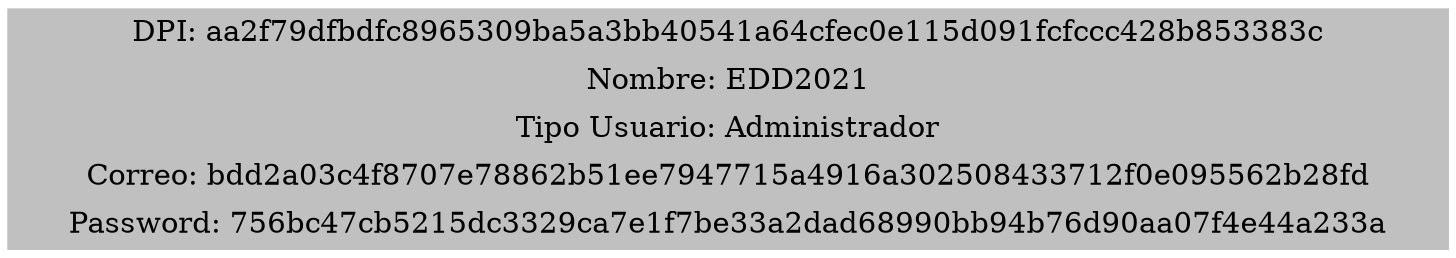 digraph G{ 
node[shape=record] 
node0xc0000b8c00 [style = filled color="gray" label="<f0>|{DPI: aa2f79dfbdfc8965309ba5a3bb40541a64cfec0e115d091fcfccc428b853383c|Nombre: EDD2021|Tipo Usuario: Administrador|Correo: bdd2a03c4f8707e78862b51ee7947715a4916a302508433712f0e095562b28fd|Password: 756bc47cb5215dc3329ca7e1f7be33a2dad68990bb94b76d90aa07f4e44a233a}|<f2>"] 
}